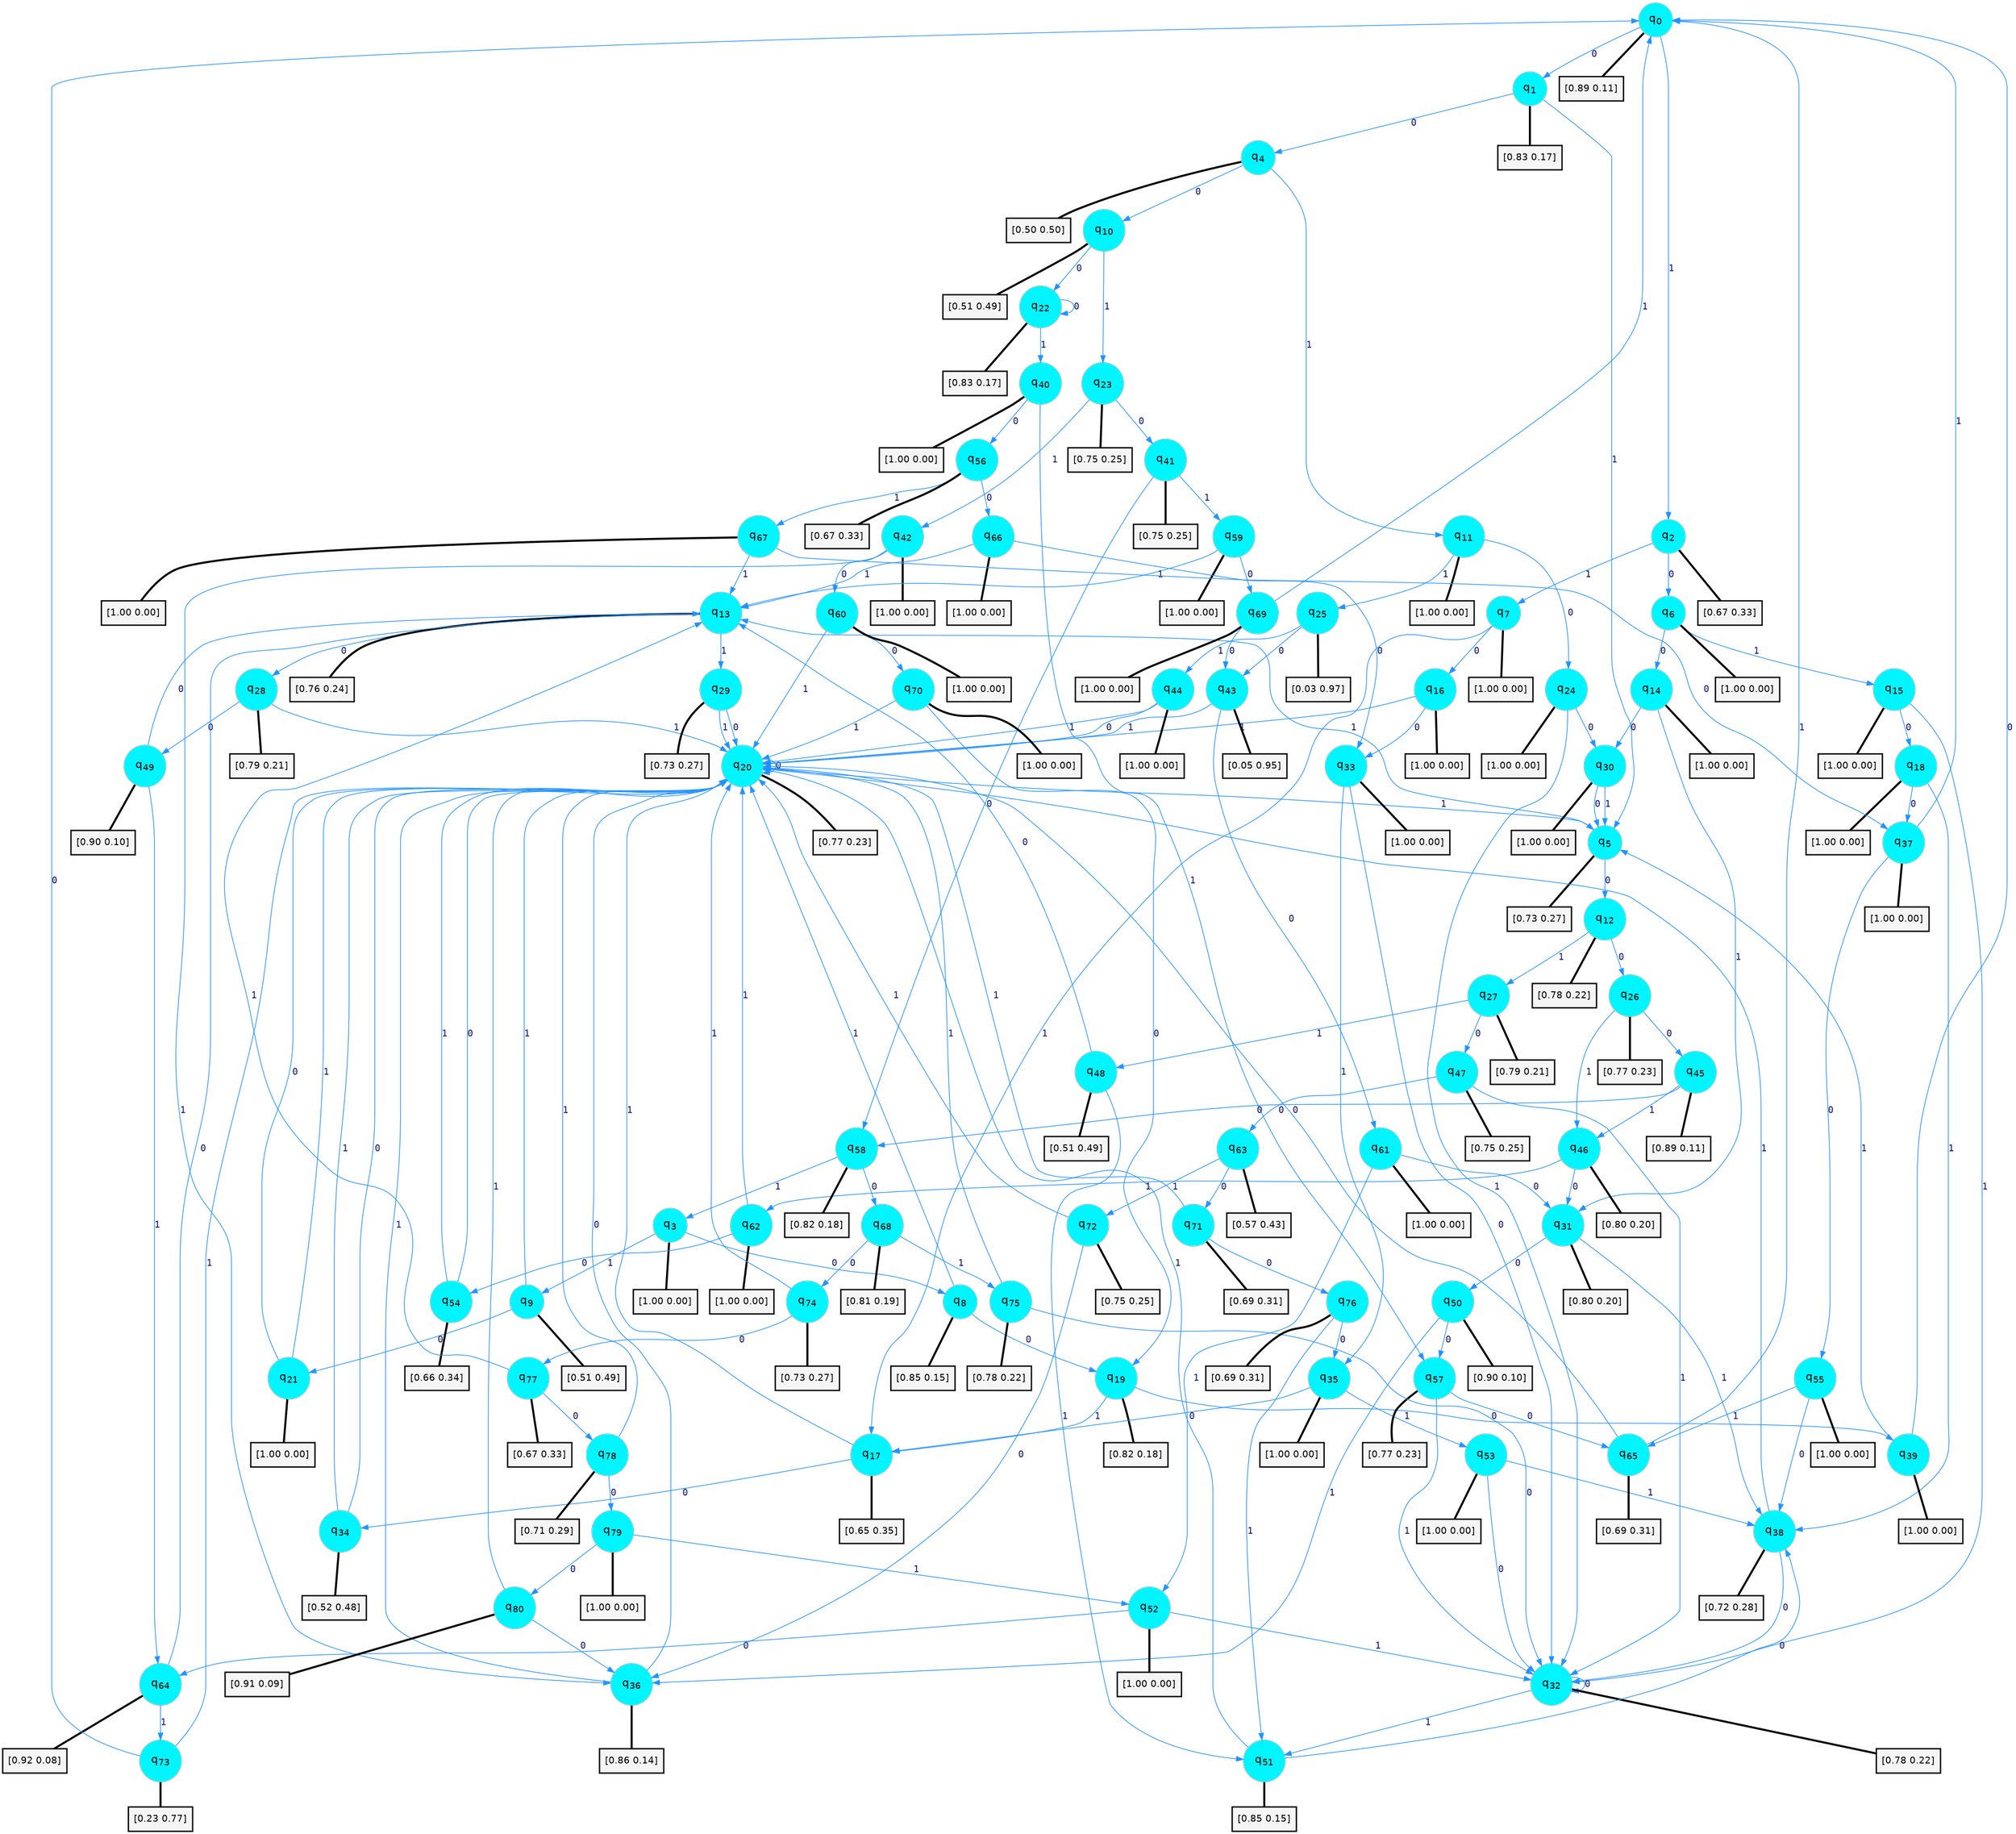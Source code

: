 digraph G {
graph [
bgcolor=transparent, dpi=300, rankdir=TD, size="40,25"];
node [
color=gray, fillcolor=turquoise1, fontcolor=black, fontname=Helvetica, fontsize=16, fontweight=bold, shape=circle, style=filled];
edge [
arrowsize=1, color=dodgerblue1, fontcolor=midnightblue, fontname=courier, fontweight=bold, penwidth=1, style=solid, weight=20];
0[label=<q<SUB>0</SUB>>];
1[label=<q<SUB>1</SUB>>];
2[label=<q<SUB>2</SUB>>];
3[label=<q<SUB>3</SUB>>];
4[label=<q<SUB>4</SUB>>];
5[label=<q<SUB>5</SUB>>];
6[label=<q<SUB>6</SUB>>];
7[label=<q<SUB>7</SUB>>];
8[label=<q<SUB>8</SUB>>];
9[label=<q<SUB>9</SUB>>];
10[label=<q<SUB>10</SUB>>];
11[label=<q<SUB>11</SUB>>];
12[label=<q<SUB>12</SUB>>];
13[label=<q<SUB>13</SUB>>];
14[label=<q<SUB>14</SUB>>];
15[label=<q<SUB>15</SUB>>];
16[label=<q<SUB>16</SUB>>];
17[label=<q<SUB>17</SUB>>];
18[label=<q<SUB>18</SUB>>];
19[label=<q<SUB>19</SUB>>];
20[label=<q<SUB>20</SUB>>];
21[label=<q<SUB>21</SUB>>];
22[label=<q<SUB>22</SUB>>];
23[label=<q<SUB>23</SUB>>];
24[label=<q<SUB>24</SUB>>];
25[label=<q<SUB>25</SUB>>];
26[label=<q<SUB>26</SUB>>];
27[label=<q<SUB>27</SUB>>];
28[label=<q<SUB>28</SUB>>];
29[label=<q<SUB>29</SUB>>];
30[label=<q<SUB>30</SUB>>];
31[label=<q<SUB>31</SUB>>];
32[label=<q<SUB>32</SUB>>];
33[label=<q<SUB>33</SUB>>];
34[label=<q<SUB>34</SUB>>];
35[label=<q<SUB>35</SUB>>];
36[label=<q<SUB>36</SUB>>];
37[label=<q<SUB>37</SUB>>];
38[label=<q<SUB>38</SUB>>];
39[label=<q<SUB>39</SUB>>];
40[label=<q<SUB>40</SUB>>];
41[label=<q<SUB>41</SUB>>];
42[label=<q<SUB>42</SUB>>];
43[label=<q<SUB>43</SUB>>];
44[label=<q<SUB>44</SUB>>];
45[label=<q<SUB>45</SUB>>];
46[label=<q<SUB>46</SUB>>];
47[label=<q<SUB>47</SUB>>];
48[label=<q<SUB>48</SUB>>];
49[label=<q<SUB>49</SUB>>];
50[label=<q<SUB>50</SUB>>];
51[label=<q<SUB>51</SUB>>];
52[label=<q<SUB>52</SUB>>];
53[label=<q<SUB>53</SUB>>];
54[label=<q<SUB>54</SUB>>];
55[label=<q<SUB>55</SUB>>];
56[label=<q<SUB>56</SUB>>];
57[label=<q<SUB>57</SUB>>];
58[label=<q<SUB>58</SUB>>];
59[label=<q<SUB>59</SUB>>];
60[label=<q<SUB>60</SUB>>];
61[label=<q<SUB>61</SUB>>];
62[label=<q<SUB>62</SUB>>];
63[label=<q<SUB>63</SUB>>];
64[label=<q<SUB>64</SUB>>];
65[label=<q<SUB>65</SUB>>];
66[label=<q<SUB>66</SUB>>];
67[label=<q<SUB>67</SUB>>];
68[label=<q<SUB>68</SUB>>];
69[label=<q<SUB>69</SUB>>];
70[label=<q<SUB>70</SUB>>];
71[label=<q<SUB>71</SUB>>];
72[label=<q<SUB>72</SUB>>];
73[label=<q<SUB>73</SUB>>];
74[label=<q<SUB>74</SUB>>];
75[label=<q<SUB>75</SUB>>];
76[label=<q<SUB>76</SUB>>];
77[label=<q<SUB>77</SUB>>];
78[label=<q<SUB>78</SUB>>];
79[label=<q<SUB>79</SUB>>];
80[label=<q<SUB>80</SUB>>];
81[label="[0.89 0.11]", shape=box,fontcolor=black, fontname=Helvetica, fontsize=14, penwidth=2, fillcolor=whitesmoke,color=black];
82[label="[0.83 0.17]", shape=box,fontcolor=black, fontname=Helvetica, fontsize=14, penwidth=2, fillcolor=whitesmoke,color=black];
83[label="[0.67 0.33]", shape=box,fontcolor=black, fontname=Helvetica, fontsize=14, penwidth=2, fillcolor=whitesmoke,color=black];
84[label="[1.00 0.00]", shape=box,fontcolor=black, fontname=Helvetica, fontsize=14, penwidth=2, fillcolor=whitesmoke,color=black];
85[label="[0.50 0.50]", shape=box,fontcolor=black, fontname=Helvetica, fontsize=14, penwidth=2, fillcolor=whitesmoke,color=black];
86[label="[0.73 0.27]", shape=box,fontcolor=black, fontname=Helvetica, fontsize=14, penwidth=2, fillcolor=whitesmoke,color=black];
87[label="[1.00 0.00]", shape=box,fontcolor=black, fontname=Helvetica, fontsize=14, penwidth=2, fillcolor=whitesmoke,color=black];
88[label="[1.00 0.00]", shape=box,fontcolor=black, fontname=Helvetica, fontsize=14, penwidth=2, fillcolor=whitesmoke,color=black];
89[label="[0.85 0.15]", shape=box,fontcolor=black, fontname=Helvetica, fontsize=14, penwidth=2, fillcolor=whitesmoke,color=black];
90[label="[0.51 0.49]", shape=box,fontcolor=black, fontname=Helvetica, fontsize=14, penwidth=2, fillcolor=whitesmoke,color=black];
91[label="[0.51 0.49]", shape=box,fontcolor=black, fontname=Helvetica, fontsize=14, penwidth=2, fillcolor=whitesmoke,color=black];
92[label="[1.00 0.00]", shape=box,fontcolor=black, fontname=Helvetica, fontsize=14, penwidth=2, fillcolor=whitesmoke,color=black];
93[label="[0.78 0.22]", shape=box,fontcolor=black, fontname=Helvetica, fontsize=14, penwidth=2, fillcolor=whitesmoke,color=black];
94[label="[0.76 0.24]", shape=box,fontcolor=black, fontname=Helvetica, fontsize=14, penwidth=2, fillcolor=whitesmoke,color=black];
95[label="[1.00 0.00]", shape=box,fontcolor=black, fontname=Helvetica, fontsize=14, penwidth=2, fillcolor=whitesmoke,color=black];
96[label="[1.00 0.00]", shape=box,fontcolor=black, fontname=Helvetica, fontsize=14, penwidth=2, fillcolor=whitesmoke,color=black];
97[label="[1.00 0.00]", shape=box,fontcolor=black, fontname=Helvetica, fontsize=14, penwidth=2, fillcolor=whitesmoke,color=black];
98[label="[0.65 0.35]", shape=box,fontcolor=black, fontname=Helvetica, fontsize=14, penwidth=2, fillcolor=whitesmoke,color=black];
99[label="[1.00 0.00]", shape=box,fontcolor=black, fontname=Helvetica, fontsize=14, penwidth=2, fillcolor=whitesmoke,color=black];
100[label="[0.82 0.18]", shape=box,fontcolor=black, fontname=Helvetica, fontsize=14, penwidth=2, fillcolor=whitesmoke,color=black];
101[label="[0.77 0.23]", shape=box,fontcolor=black, fontname=Helvetica, fontsize=14, penwidth=2, fillcolor=whitesmoke,color=black];
102[label="[1.00 0.00]", shape=box,fontcolor=black, fontname=Helvetica, fontsize=14, penwidth=2, fillcolor=whitesmoke,color=black];
103[label="[0.83 0.17]", shape=box,fontcolor=black, fontname=Helvetica, fontsize=14, penwidth=2, fillcolor=whitesmoke,color=black];
104[label="[0.75 0.25]", shape=box,fontcolor=black, fontname=Helvetica, fontsize=14, penwidth=2, fillcolor=whitesmoke,color=black];
105[label="[1.00 0.00]", shape=box,fontcolor=black, fontname=Helvetica, fontsize=14, penwidth=2, fillcolor=whitesmoke,color=black];
106[label="[0.03 0.97]", shape=box,fontcolor=black, fontname=Helvetica, fontsize=14, penwidth=2, fillcolor=whitesmoke,color=black];
107[label="[0.77 0.23]", shape=box,fontcolor=black, fontname=Helvetica, fontsize=14, penwidth=2, fillcolor=whitesmoke,color=black];
108[label="[0.79 0.21]", shape=box,fontcolor=black, fontname=Helvetica, fontsize=14, penwidth=2, fillcolor=whitesmoke,color=black];
109[label="[0.79 0.21]", shape=box,fontcolor=black, fontname=Helvetica, fontsize=14, penwidth=2, fillcolor=whitesmoke,color=black];
110[label="[0.73 0.27]", shape=box,fontcolor=black, fontname=Helvetica, fontsize=14, penwidth=2, fillcolor=whitesmoke,color=black];
111[label="[1.00 0.00]", shape=box,fontcolor=black, fontname=Helvetica, fontsize=14, penwidth=2, fillcolor=whitesmoke,color=black];
112[label="[0.80 0.20]", shape=box,fontcolor=black, fontname=Helvetica, fontsize=14, penwidth=2, fillcolor=whitesmoke,color=black];
113[label="[0.78 0.22]", shape=box,fontcolor=black, fontname=Helvetica, fontsize=14, penwidth=2, fillcolor=whitesmoke,color=black];
114[label="[1.00 0.00]", shape=box,fontcolor=black, fontname=Helvetica, fontsize=14, penwidth=2, fillcolor=whitesmoke,color=black];
115[label="[0.52 0.48]", shape=box,fontcolor=black, fontname=Helvetica, fontsize=14, penwidth=2, fillcolor=whitesmoke,color=black];
116[label="[1.00 0.00]", shape=box,fontcolor=black, fontname=Helvetica, fontsize=14, penwidth=2, fillcolor=whitesmoke,color=black];
117[label="[0.86 0.14]", shape=box,fontcolor=black, fontname=Helvetica, fontsize=14, penwidth=2, fillcolor=whitesmoke,color=black];
118[label="[1.00 0.00]", shape=box,fontcolor=black, fontname=Helvetica, fontsize=14, penwidth=2, fillcolor=whitesmoke,color=black];
119[label="[0.72 0.28]", shape=box,fontcolor=black, fontname=Helvetica, fontsize=14, penwidth=2, fillcolor=whitesmoke,color=black];
120[label="[1.00 0.00]", shape=box,fontcolor=black, fontname=Helvetica, fontsize=14, penwidth=2, fillcolor=whitesmoke,color=black];
121[label="[1.00 0.00]", shape=box,fontcolor=black, fontname=Helvetica, fontsize=14, penwidth=2, fillcolor=whitesmoke,color=black];
122[label="[0.75 0.25]", shape=box,fontcolor=black, fontname=Helvetica, fontsize=14, penwidth=2, fillcolor=whitesmoke,color=black];
123[label="[1.00 0.00]", shape=box,fontcolor=black, fontname=Helvetica, fontsize=14, penwidth=2, fillcolor=whitesmoke,color=black];
124[label="[0.05 0.95]", shape=box,fontcolor=black, fontname=Helvetica, fontsize=14, penwidth=2, fillcolor=whitesmoke,color=black];
125[label="[1.00 0.00]", shape=box,fontcolor=black, fontname=Helvetica, fontsize=14, penwidth=2, fillcolor=whitesmoke,color=black];
126[label="[0.89 0.11]", shape=box,fontcolor=black, fontname=Helvetica, fontsize=14, penwidth=2, fillcolor=whitesmoke,color=black];
127[label="[0.80 0.20]", shape=box,fontcolor=black, fontname=Helvetica, fontsize=14, penwidth=2, fillcolor=whitesmoke,color=black];
128[label="[0.75 0.25]", shape=box,fontcolor=black, fontname=Helvetica, fontsize=14, penwidth=2, fillcolor=whitesmoke,color=black];
129[label="[0.51 0.49]", shape=box,fontcolor=black, fontname=Helvetica, fontsize=14, penwidth=2, fillcolor=whitesmoke,color=black];
130[label="[0.90 0.10]", shape=box,fontcolor=black, fontname=Helvetica, fontsize=14, penwidth=2, fillcolor=whitesmoke,color=black];
131[label="[0.90 0.10]", shape=box,fontcolor=black, fontname=Helvetica, fontsize=14, penwidth=2, fillcolor=whitesmoke,color=black];
132[label="[0.85 0.15]", shape=box,fontcolor=black, fontname=Helvetica, fontsize=14, penwidth=2, fillcolor=whitesmoke,color=black];
133[label="[1.00 0.00]", shape=box,fontcolor=black, fontname=Helvetica, fontsize=14, penwidth=2, fillcolor=whitesmoke,color=black];
134[label="[1.00 0.00]", shape=box,fontcolor=black, fontname=Helvetica, fontsize=14, penwidth=2, fillcolor=whitesmoke,color=black];
135[label="[0.66 0.34]", shape=box,fontcolor=black, fontname=Helvetica, fontsize=14, penwidth=2, fillcolor=whitesmoke,color=black];
136[label="[1.00 0.00]", shape=box,fontcolor=black, fontname=Helvetica, fontsize=14, penwidth=2, fillcolor=whitesmoke,color=black];
137[label="[0.67 0.33]", shape=box,fontcolor=black, fontname=Helvetica, fontsize=14, penwidth=2, fillcolor=whitesmoke,color=black];
138[label="[0.77 0.23]", shape=box,fontcolor=black, fontname=Helvetica, fontsize=14, penwidth=2, fillcolor=whitesmoke,color=black];
139[label="[0.82 0.18]", shape=box,fontcolor=black, fontname=Helvetica, fontsize=14, penwidth=2, fillcolor=whitesmoke,color=black];
140[label="[1.00 0.00]", shape=box,fontcolor=black, fontname=Helvetica, fontsize=14, penwidth=2, fillcolor=whitesmoke,color=black];
141[label="[1.00 0.00]", shape=box,fontcolor=black, fontname=Helvetica, fontsize=14, penwidth=2, fillcolor=whitesmoke,color=black];
142[label="[1.00 0.00]", shape=box,fontcolor=black, fontname=Helvetica, fontsize=14, penwidth=2, fillcolor=whitesmoke,color=black];
143[label="[1.00 0.00]", shape=box,fontcolor=black, fontname=Helvetica, fontsize=14, penwidth=2, fillcolor=whitesmoke,color=black];
144[label="[0.57 0.43]", shape=box,fontcolor=black, fontname=Helvetica, fontsize=14, penwidth=2, fillcolor=whitesmoke,color=black];
145[label="[0.92 0.08]", shape=box,fontcolor=black, fontname=Helvetica, fontsize=14, penwidth=2, fillcolor=whitesmoke,color=black];
146[label="[0.69 0.31]", shape=box,fontcolor=black, fontname=Helvetica, fontsize=14, penwidth=2, fillcolor=whitesmoke,color=black];
147[label="[1.00 0.00]", shape=box,fontcolor=black, fontname=Helvetica, fontsize=14, penwidth=2, fillcolor=whitesmoke,color=black];
148[label="[1.00 0.00]", shape=box,fontcolor=black, fontname=Helvetica, fontsize=14, penwidth=2, fillcolor=whitesmoke,color=black];
149[label="[0.81 0.19]", shape=box,fontcolor=black, fontname=Helvetica, fontsize=14, penwidth=2, fillcolor=whitesmoke,color=black];
150[label="[1.00 0.00]", shape=box,fontcolor=black, fontname=Helvetica, fontsize=14, penwidth=2, fillcolor=whitesmoke,color=black];
151[label="[1.00 0.00]", shape=box,fontcolor=black, fontname=Helvetica, fontsize=14, penwidth=2, fillcolor=whitesmoke,color=black];
152[label="[0.69 0.31]", shape=box,fontcolor=black, fontname=Helvetica, fontsize=14, penwidth=2, fillcolor=whitesmoke,color=black];
153[label="[0.75 0.25]", shape=box,fontcolor=black, fontname=Helvetica, fontsize=14, penwidth=2, fillcolor=whitesmoke,color=black];
154[label="[0.23 0.77]", shape=box,fontcolor=black, fontname=Helvetica, fontsize=14, penwidth=2, fillcolor=whitesmoke,color=black];
155[label="[0.73 0.27]", shape=box,fontcolor=black, fontname=Helvetica, fontsize=14, penwidth=2, fillcolor=whitesmoke,color=black];
156[label="[0.78 0.22]", shape=box,fontcolor=black, fontname=Helvetica, fontsize=14, penwidth=2, fillcolor=whitesmoke,color=black];
157[label="[0.69 0.31]", shape=box,fontcolor=black, fontname=Helvetica, fontsize=14, penwidth=2, fillcolor=whitesmoke,color=black];
158[label="[0.67 0.33]", shape=box,fontcolor=black, fontname=Helvetica, fontsize=14, penwidth=2, fillcolor=whitesmoke,color=black];
159[label="[0.71 0.29]", shape=box,fontcolor=black, fontname=Helvetica, fontsize=14, penwidth=2, fillcolor=whitesmoke,color=black];
160[label="[1.00 0.00]", shape=box,fontcolor=black, fontname=Helvetica, fontsize=14, penwidth=2, fillcolor=whitesmoke,color=black];
161[label="[0.91 0.09]", shape=box,fontcolor=black, fontname=Helvetica, fontsize=14, penwidth=2, fillcolor=whitesmoke,color=black];
0->1 [label=0];
0->2 [label=1];
0->81 [arrowhead=none, penwidth=3,color=black];
1->4 [label=0];
1->5 [label=1];
1->82 [arrowhead=none, penwidth=3,color=black];
2->6 [label=0];
2->7 [label=1];
2->83 [arrowhead=none, penwidth=3,color=black];
3->8 [label=0];
3->9 [label=1];
3->84 [arrowhead=none, penwidth=3,color=black];
4->10 [label=0];
4->11 [label=1];
4->85 [arrowhead=none, penwidth=3,color=black];
5->12 [label=0];
5->13 [label=1];
5->86 [arrowhead=none, penwidth=3,color=black];
6->14 [label=0];
6->15 [label=1];
6->87 [arrowhead=none, penwidth=3,color=black];
7->16 [label=0];
7->17 [label=1];
7->88 [arrowhead=none, penwidth=3,color=black];
8->19 [label=0];
8->20 [label=1];
8->89 [arrowhead=none, penwidth=3,color=black];
9->21 [label=0];
9->20 [label=1];
9->90 [arrowhead=none, penwidth=3,color=black];
10->22 [label=0];
10->23 [label=1];
10->91 [arrowhead=none, penwidth=3,color=black];
11->24 [label=0];
11->25 [label=1];
11->92 [arrowhead=none, penwidth=3,color=black];
12->26 [label=0];
12->27 [label=1];
12->93 [arrowhead=none, penwidth=3,color=black];
13->28 [label=0];
13->29 [label=1];
13->94 [arrowhead=none, penwidth=3,color=black];
14->30 [label=0];
14->31 [label=1];
14->95 [arrowhead=none, penwidth=3,color=black];
15->18 [label=0];
15->32 [label=1];
15->96 [arrowhead=none, penwidth=3,color=black];
16->33 [label=0];
16->20 [label=1];
16->97 [arrowhead=none, penwidth=3,color=black];
17->34 [label=0];
17->20 [label=1];
17->98 [arrowhead=none, penwidth=3,color=black];
18->37 [label=0];
18->38 [label=1];
18->99 [arrowhead=none, penwidth=3,color=black];
19->39 [label=0];
19->17 [label=1];
19->100 [arrowhead=none, penwidth=3,color=black];
20->20 [label=0];
20->5 [label=1];
20->101 [arrowhead=none, penwidth=3,color=black];
21->20 [label=0];
21->20 [label=1];
21->102 [arrowhead=none, penwidth=3,color=black];
22->22 [label=0];
22->40 [label=1];
22->103 [arrowhead=none, penwidth=3,color=black];
23->41 [label=0];
23->42 [label=1];
23->104 [arrowhead=none, penwidth=3,color=black];
24->30 [label=0];
24->32 [label=1];
24->105 [arrowhead=none, penwidth=3,color=black];
25->43 [label=0];
25->44 [label=1];
25->106 [arrowhead=none, penwidth=3,color=black];
26->45 [label=0];
26->46 [label=1];
26->107 [arrowhead=none, penwidth=3,color=black];
27->47 [label=0];
27->48 [label=1];
27->108 [arrowhead=none, penwidth=3,color=black];
28->49 [label=0];
28->20 [label=1];
28->109 [arrowhead=none, penwidth=3,color=black];
29->20 [label=0];
29->20 [label=1];
29->110 [arrowhead=none, penwidth=3,color=black];
30->5 [label=0];
30->5 [label=1];
30->111 [arrowhead=none, penwidth=3,color=black];
31->50 [label=0];
31->38 [label=1];
31->112 [arrowhead=none, penwidth=3,color=black];
32->32 [label=0];
32->51 [label=1];
32->113 [arrowhead=none, penwidth=3,color=black];
33->32 [label=0];
33->35 [label=1];
33->114 [arrowhead=none, penwidth=3,color=black];
34->20 [label=0];
34->20 [label=1];
34->115 [arrowhead=none, penwidth=3,color=black];
35->17 [label=0];
35->53 [label=1];
35->116 [arrowhead=none, penwidth=3,color=black];
36->20 [label=0];
36->20 [label=1];
36->117 [arrowhead=none, penwidth=3,color=black];
37->55 [label=0];
37->0 [label=1];
37->118 [arrowhead=none, penwidth=3,color=black];
38->32 [label=0];
38->20 [label=1];
38->119 [arrowhead=none, penwidth=3,color=black];
39->0 [label=0];
39->5 [label=1];
39->120 [arrowhead=none, penwidth=3,color=black];
40->56 [label=0];
40->57 [label=1];
40->121 [arrowhead=none, penwidth=3,color=black];
41->58 [label=0];
41->59 [label=1];
41->122 [arrowhead=none, penwidth=3,color=black];
42->60 [label=0];
42->36 [label=1];
42->123 [arrowhead=none, penwidth=3,color=black];
43->61 [label=0];
43->20 [label=1];
43->124 [arrowhead=none, penwidth=3,color=black];
44->20 [label=0];
44->20 [label=1];
44->125 [arrowhead=none, penwidth=3,color=black];
45->58 [label=0];
45->46 [label=1];
45->126 [arrowhead=none, penwidth=3,color=black];
46->31 [label=0];
46->62 [label=1];
46->127 [arrowhead=none, penwidth=3,color=black];
47->63 [label=0];
47->32 [label=1];
47->128 [arrowhead=none, penwidth=3,color=black];
48->13 [label=0];
48->51 [label=1];
48->129 [arrowhead=none, penwidth=3,color=black];
49->13 [label=0];
49->64 [label=1];
49->130 [arrowhead=none, penwidth=3,color=black];
50->57 [label=0];
50->36 [label=1];
50->131 [arrowhead=none, penwidth=3,color=black];
51->38 [label=0];
51->20 [label=1];
51->132 [arrowhead=none, penwidth=3,color=black];
52->64 [label=0];
52->32 [label=1];
52->133 [arrowhead=none, penwidth=3,color=black];
53->32 [label=0];
53->38 [label=1];
53->134 [arrowhead=none, penwidth=3,color=black];
54->20 [label=0];
54->20 [label=1];
54->135 [arrowhead=none, penwidth=3,color=black];
55->38 [label=0];
55->65 [label=1];
55->136 [arrowhead=none, penwidth=3,color=black];
56->66 [label=0];
56->67 [label=1];
56->137 [arrowhead=none, penwidth=3,color=black];
57->65 [label=0];
57->32 [label=1];
57->138 [arrowhead=none, penwidth=3,color=black];
58->68 [label=0];
58->3 [label=1];
58->139 [arrowhead=none, penwidth=3,color=black];
59->69 [label=0];
59->13 [label=1];
59->140 [arrowhead=none, penwidth=3,color=black];
60->70 [label=0];
60->20 [label=1];
60->141 [arrowhead=none, penwidth=3,color=black];
61->31 [label=0];
61->52 [label=1];
61->142 [arrowhead=none, penwidth=3,color=black];
62->54 [label=0];
62->20 [label=1];
62->143 [arrowhead=none, penwidth=3,color=black];
63->71 [label=0];
63->72 [label=1];
63->144 [arrowhead=none, penwidth=3,color=black];
64->13 [label=0];
64->73 [label=1];
64->145 [arrowhead=none, penwidth=3,color=black];
65->20 [label=0];
65->0 [label=1];
65->146 [arrowhead=none, penwidth=3,color=black];
66->33 [label=0];
66->13 [label=1];
66->147 [arrowhead=none, penwidth=3,color=black];
67->37 [label=0];
67->13 [label=1];
67->148 [arrowhead=none, penwidth=3,color=black];
68->74 [label=0];
68->75 [label=1];
68->149 [arrowhead=none, penwidth=3,color=black];
69->43 [label=0];
69->0 [label=1];
69->150 [arrowhead=none, penwidth=3,color=black];
70->19 [label=0];
70->20 [label=1];
70->151 [arrowhead=none, penwidth=3,color=black];
71->76 [label=0];
71->20 [label=1];
71->152 [arrowhead=none, penwidth=3,color=black];
72->36 [label=0];
72->20 [label=1];
72->153 [arrowhead=none, penwidth=3,color=black];
73->0 [label=0];
73->20 [label=1];
73->154 [arrowhead=none, penwidth=3,color=black];
74->77 [label=0];
74->20 [label=1];
74->155 [arrowhead=none, penwidth=3,color=black];
75->32 [label=0];
75->20 [label=1];
75->156 [arrowhead=none, penwidth=3,color=black];
76->35 [label=0];
76->51 [label=1];
76->157 [arrowhead=none, penwidth=3,color=black];
77->78 [label=0];
77->13 [label=1];
77->158 [arrowhead=none, penwidth=3,color=black];
78->79 [label=0];
78->20 [label=1];
78->159 [arrowhead=none, penwidth=3,color=black];
79->80 [label=0];
79->52 [label=1];
79->160 [arrowhead=none, penwidth=3,color=black];
80->36 [label=0];
80->20 [label=1];
80->161 [arrowhead=none, penwidth=3,color=black];
}
